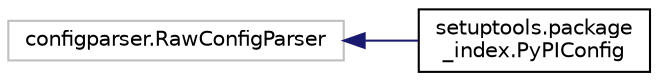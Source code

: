 digraph "Graphical Class Hierarchy"
{
 // LATEX_PDF_SIZE
  edge [fontname="Helvetica",fontsize="10",labelfontname="Helvetica",labelfontsize="10"];
  node [fontname="Helvetica",fontsize="10",shape=record];
  rankdir="LR";
  Node2921 [label="configparser.RawConfigParser",height=0.2,width=0.4,color="grey75", fillcolor="white", style="filled",tooltip=" "];
  Node2921 -> Node0 [dir="back",color="midnightblue",fontsize="10",style="solid",fontname="Helvetica"];
  Node0 [label="setuptools.package\l_index.PyPIConfig",height=0.2,width=0.4,color="black", fillcolor="white", style="filled",URL="$classsetuptools_1_1package__index_1_1PyPIConfig.html",tooltip=" "];
}
